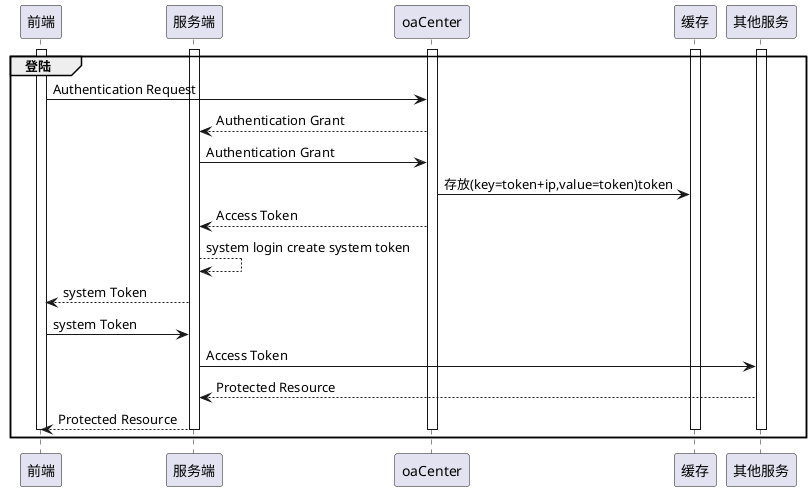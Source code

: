@startuml
participant 前端 as front
participant 服务端 as client
participant oaCenter as oaCenter
participant 缓存 as Cache
participant 其他服务 as Other


group 登陆
activate front
activate client
activate oaCenter
activate Cache
activate Other

front -> oaCenter:Authentication Request

oaCenter --> client: Authentication Grant
client -> oaCenter: Authentication Grant
oaCenter -> Cache: 存放(key=token+ip,value=token)token
oaCenter --> client: Access Token
client --> client : system login create system token
client --> front: system Token
front -> client : system Token
client -> Other: Access Token
Other --> client: Protected Resource
client --> front: Protected Resource

deactivate front
deactivate client
deactivate oaCenter
deactivate Cache
deactivate Other
end
@enduml